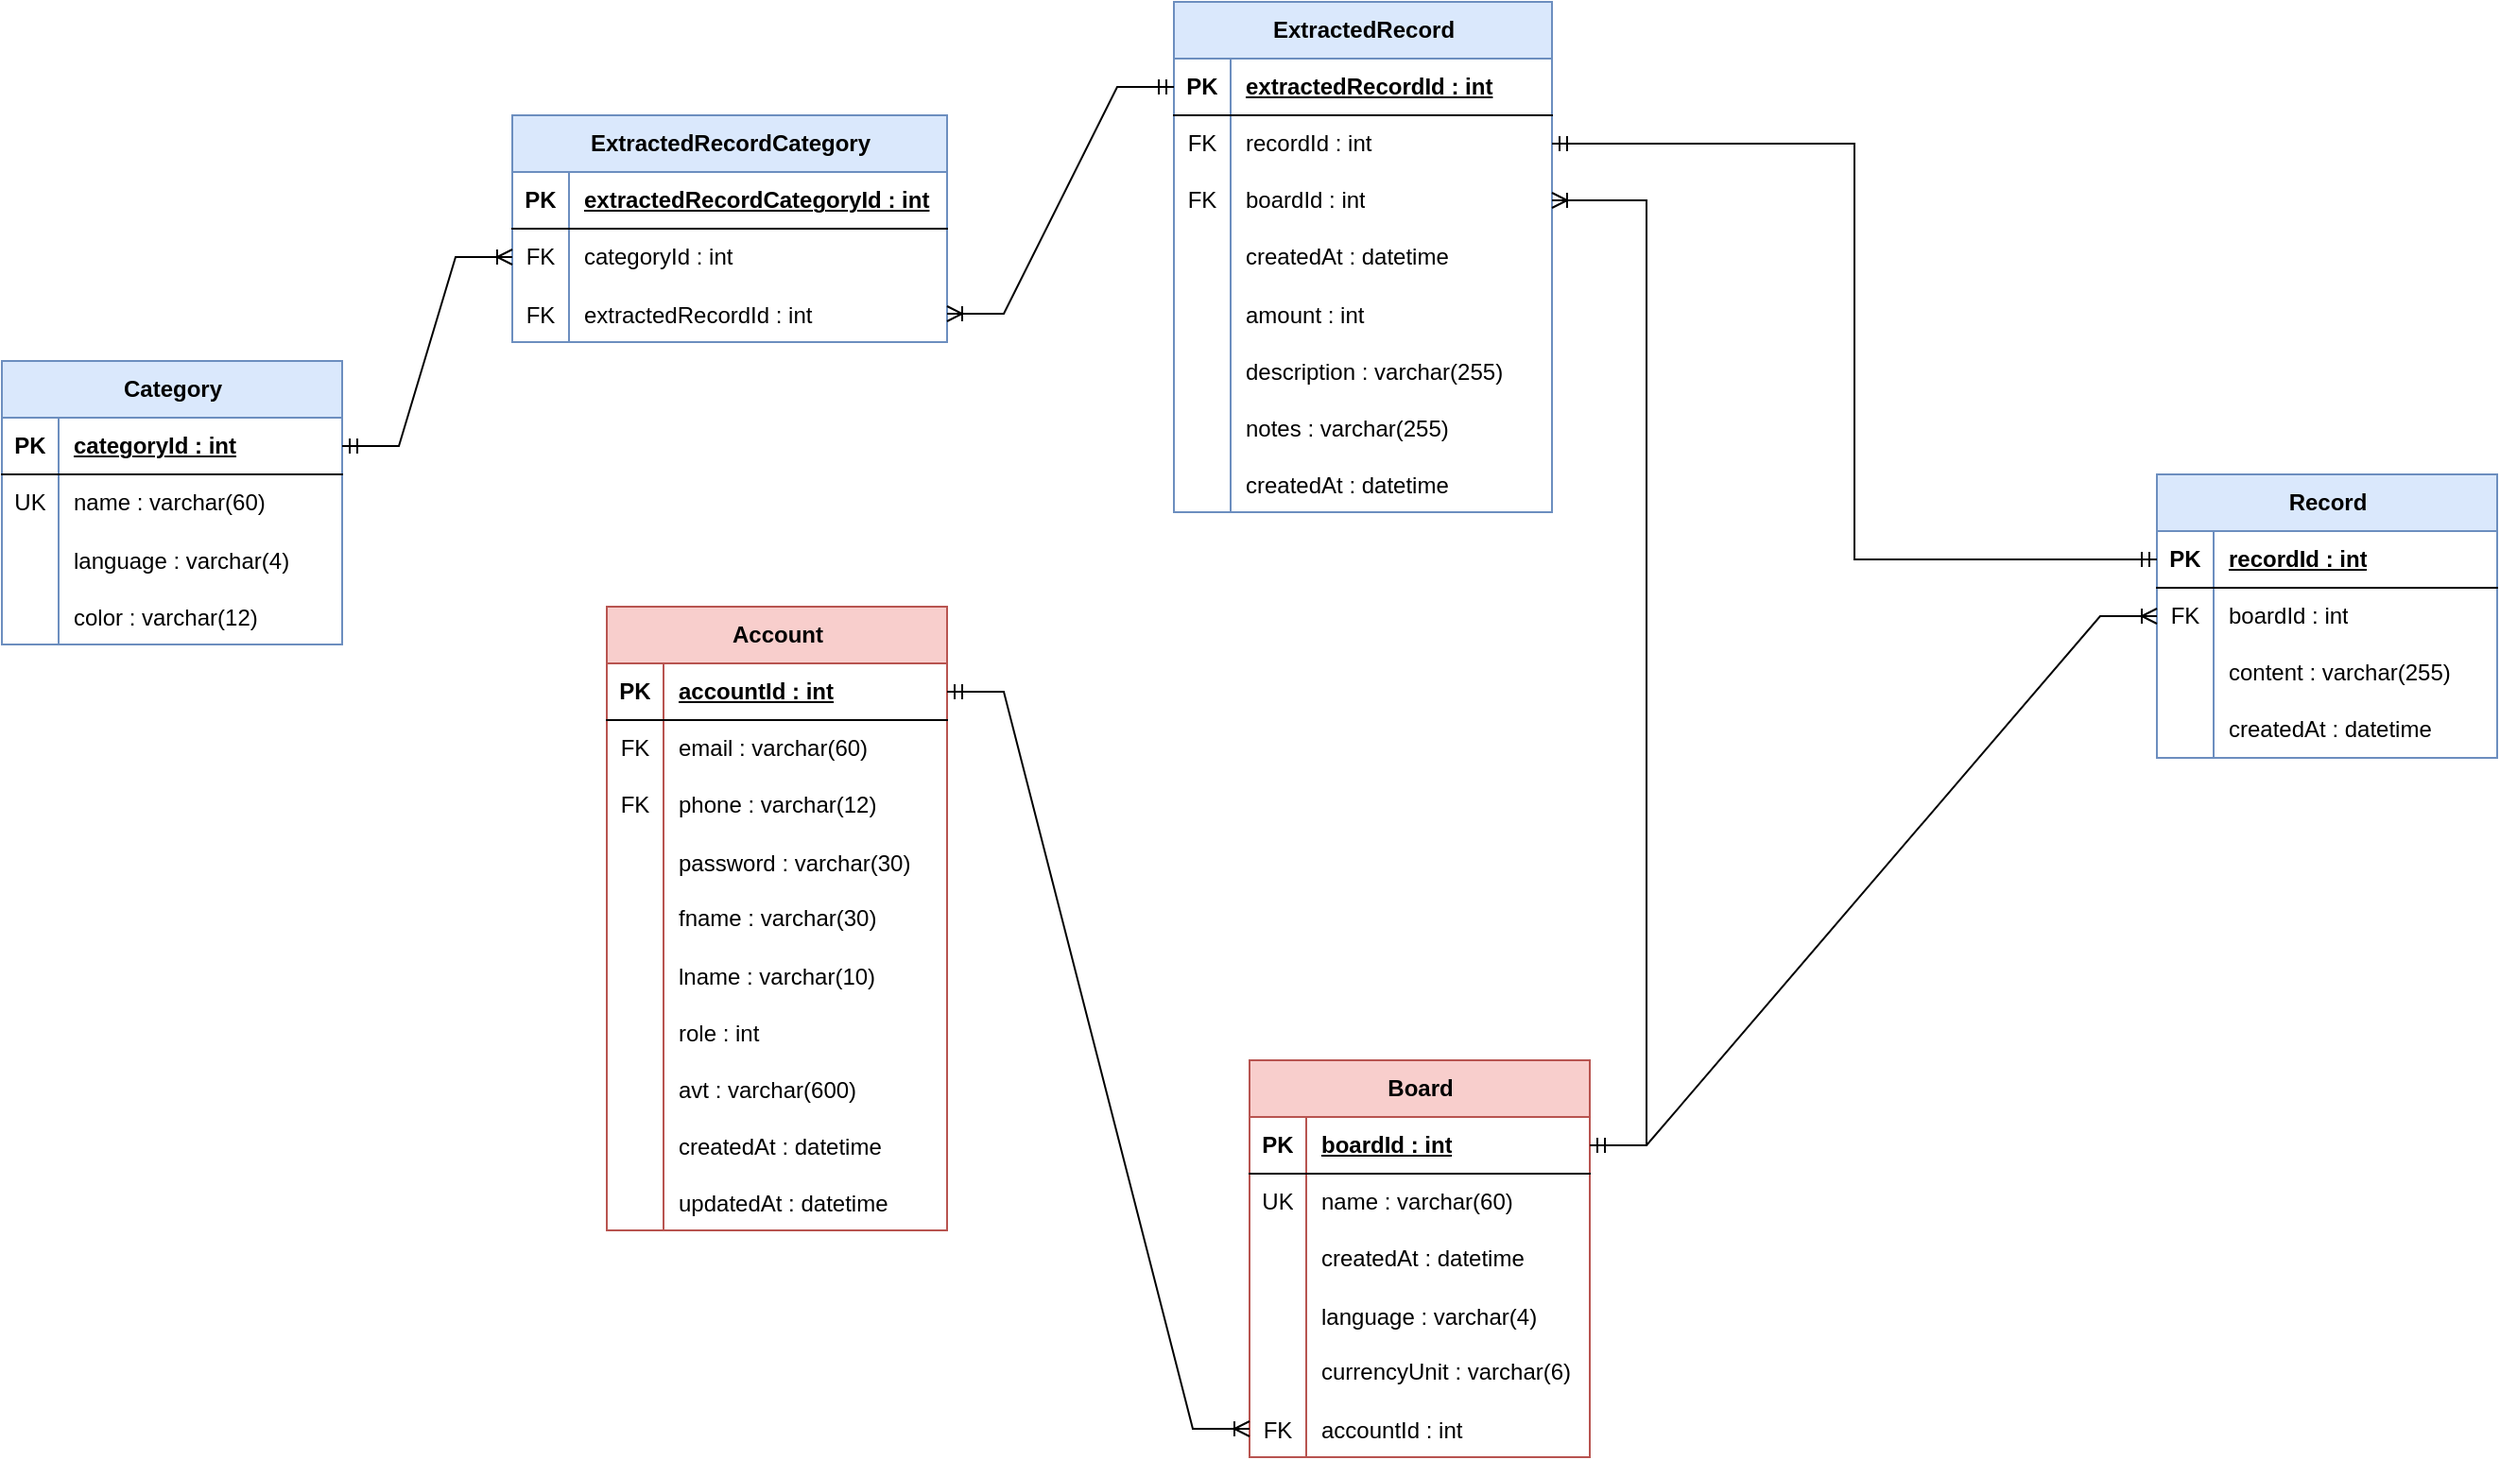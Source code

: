 <mxfile version="22.1.18" type="device">
  <diagram name="Database" id="QtQlZDV7554SkUmCelOU">
    <mxGraphModel dx="1562" dy="2017" grid="1" gridSize="10" guides="1" tooltips="1" connect="1" arrows="1" fold="1" page="1" pageScale="1" pageWidth="850" pageHeight="1100" math="0" shadow="0">
      <root>
        <mxCell id="0" />
        <mxCell id="1" parent="0" />
        <mxCell id="lBa9JgSGZAYA5fIGiBvH-52" value="Board" style="shape=table;startSize=30;container=1;collapsible=1;childLayout=tableLayout;fixedRows=1;rowLines=0;fontStyle=1;align=center;resizeLast=1;html=1;fillColor=#f8cecc;strokeColor=#b85450;" parent="1" vertex="1">
          <mxGeometry x="1370" y="530" width="180" height="210" as="geometry" />
        </mxCell>
        <mxCell id="lBa9JgSGZAYA5fIGiBvH-53" value="" style="shape=tableRow;horizontal=0;startSize=0;swimlaneHead=0;swimlaneBody=0;fillColor=none;collapsible=0;dropTarget=0;points=[[0,0.5],[1,0.5]];portConstraint=eastwest;top=0;left=0;right=0;bottom=1;" parent="lBa9JgSGZAYA5fIGiBvH-52" vertex="1">
          <mxGeometry y="30" width="180" height="30" as="geometry" />
        </mxCell>
        <mxCell id="lBa9JgSGZAYA5fIGiBvH-54" value="PK" style="shape=partialRectangle;connectable=0;fillColor=none;top=0;left=0;bottom=0;right=0;fontStyle=1;overflow=hidden;whiteSpace=wrap;html=1;" parent="lBa9JgSGZAYA5fIGiBvH-53" vertex="1">
          <mxGeometry width="30" height="30" as="geometry">
            <mxRectangle width="30" height="30" as="alternateBounds" />
          </mxGeometry>
        </mxCell>
        <mxCell id="lBa9JgSGZAYA5fIGiBvH-55" value="boardId : int" style="shape=partialRectangle;connectable=0;fillColor=none;top=0;left=0;bottom=0;right=0;align=left;spacingLeft=6;fontStyle=5;overflow=hidden;whiteSpace=wrap;html=1;" parent="lBa9JgSGZAYA5fIGiBvH-53" vertex="1">
          <mxGeometry x="30" width="150" height="30" as="geometry">
            <mxRectangle width="150" height="30" as="alternateBounds" />
          </mxGeometry>
        </mxCell>
        <mxCell id="lBa9JgSGZAYA5fIGiBvH-56" value="" style="shape=tableRow;horizontal=0;startSize=0;swimlaneHead=0;swimlaneBody=0;fillColor=none;collapsible=0;dropTarget=0;points=[[0,0.5],[1,0.5]];portConstraint=eastwest;top=0;left=0;right=0;bottom=0;" parent="lBa9JgSGZAYA5fIGiBvH-52" vertex="1">
          <mxGeometry y="60" width="180" height="30" as="geometry" />
        </mxCell>
        <mxCell id="lBa9JgSGZAYA5fIGiBvH-57" value="UK" style="shape=partialRectangle;connectable=0;fillColor=none;top=0;left=0;bottom=0;right=0;editable=1;overflow=hidden;whiteSpace=wrap;html=1;" parent="lBa9JgSGZAYA5fIGiBvH-56" vertex="1">
          <mxGeometry width="30" height="30" as="geometry">
            <mxRectangle width="30" height="30" as="alternateBounds" />
          </mxGeometry>
        </mxCell>
        <mxCell id="lBa9JgSGZAYA5fIGiBvH-58" value="name : varchar(60)" style="shape=partialRectangle;connectable=0;fillColor=none;top=0;left=0;bottom=0;right=0;align=left;spacingLeft=6;overflow=hidden;whiteSpace=wrap;html=1;" parent="lBa9JgSGZAYA5fIGiBvH-56" vertex="1">
          <mxGeometry x="30" width="150" height="30" as="geometry">
            <mxRectangle width="150" height="30" as="alternateBounds" />
          </mxGeometry>
        </mxCell>
        <mxCell id="lBa9JgSGZAYA5fIGiBvH-59" value="" style="shape=tableRow;horizontal=0;startSize=0;swimlaneHead=0;swimlaneBody=0;fillColor=none;collapsible=0;dropTarget=0;points=[[0,0.5],[1,0.5]];portConstraint=eastwest;top=0;left=0;right=0;bottom=0;" parent="lBa9JgSGZAYA5fIGiBvH-52" vertex="1">
          <mxGeometry y="90" width="180" height="30" as="geometry" />
        </mxCell>
        <mxCell id="lBa9JgSGZAYA5fIGiBvH-60" value="" style="shape=partialRectangle;connectable=0;fillColor=none;top=0;left=0;bottom=0;right=0;editable=1;overflow=hidden;whiteSpace=wrap;html=1;" parent="lBa9JgSGZAYA5fIGiBvH-59" vertex="1">
          <mxGeometry width="30" height="30" as="geometry">
            <mxRectangle width="30" height="30" as="alternateBounds" />
          </mxGeometry>
        </mxCell>
        <mxCell id="lBa9JgSGZAYA5fIGiBvH-61" value="createdAt : datetime" style="shape=partialRectangle;connectable=0;fillColor=none;top=0;left=0;bottom=0;right=0;align=left;spacingLeft=6;overflow=hidden;whiteSpace=wrap;html=1;" parent="lBa9JgSGZAYA5fIGiBvH-59" vertex="1">
          <mxGeometry x="30" width="150" height="30" as="geometry">
            <mxRectangle width="150" height="30" as="alternateBounds" />
          </mxGeometry>
        </mxCell>
        <mxCell id="lBa9JgSGZAYA5fIGiBvH-213" value="" style="shape=tableRow;horizontal=0;startSize=0;swimlaneHead=0;swimlaneBody=0;fillColor=none;collapsible=0;dropTarget=0;points=[[0,0.5],[1,0.5]];portConstraint=eastwest;top=0;left=0;right=0;bottom=0;" parent="lBa9JgSGZAYA5fIGiBvH-52" vertex="1">
          <mxGeometry y="120" width="180" height="30" as="geometry" />
        </mxCell>
        <mxCell id="lBa9JgSGZAYA5fIGiBvH-214" value="" style="shape=partialRectangle;connectable=0;fillColor=none;top=0;left=0;bottom=0;right=0;editable=1;overflow=hidden;" parent="lBa9JgSGZAYA5fIGiBvH-213" vertex="1">
          <mxGeometry width="30" height="30" as="geometry">
            <mxRectangle width="30" height="30" as="alternateBounds" />
          </mxGeometry>
        </mxCell>
        <mxCell id="lBa9JgSGZAYA5fIGiBvH-215" value="language : varchar(4)" style="shape=partialRectangle;connectable=0;fillColor=none;top=0;left=0;bottom=0;right=0;align=left;spacingLeft=6;overflow=hidden;" parent="lBa9JgSGZAYA5fIGiBvH-213" vertex="1">
          <mxGeometry x="30" width="150" height="30" as="geometry">
            <mxRectangle width="150" height="30" as="alternateBounds" />
          </mxGeometry>
        </mxCell>
        <mxCell id="lBa9JgSGZAYA5fIGiBvH-62" value="" style="shape=tableRow;horizontal=0;startSize=0;swimlaneHead=0;swimlaneBody=0;fillColor=none;collapsible=0;dropTarget=0;points=[[0,0.5],[1,0.5]];portConstraint=eastwest;top=0;left=0;right=0;bottom=0;" parent="lBa9JgSGZAYA5fIGiBvH-52" vertex="1">
          <mxGeometry y="150" width="180" height="30" as="geometry" />
        </mxCell>
        <mxCell id="lBa9JgSGZAYA5fIGiBvH-63" value="" style="shape=partialRectangle;connectable=0;fillColor=none;top=0;left=0;bottom=0;right=0;editable=1;overflow=hidden;whiteSpace=wrap;html=1;" parent="lBa9JgSGZAYA5fIGiBvH-62" vertex="1">
          <mxGeometry width="30" height="30" as="geometry">
            <mxRectangle width="30" height="30" as="alternateBounds" />
          </mxGeometry>
        </mxCell>
        <mxCell id="lBa9JgSGZAYA5fIGiBvH-64" value="currencyUnit : varchar(6)" style="shape=partialRectangle;connectable=0;fillColor=none;top=0;left=0;bottom=0;right=0;align=left;spacingLeft=6;overflow=hidden;whiteSpace=wrap;html=1;" parent="lBa9JgSGZAYA5fIGiBvH-62" vertex="1">
          <mxGeometry x="30" width="150" height="30" as="geometry">
            <mxRectangle width="150" height="30" as="alternateBounds" />
          </mxGeometry>
        </mxCell>
        <mxCell id="lBa9JgSGZAYA5fIGiBvH-207" value="" style="shape=tableRow;horizontal=0;startSize=0;swimlaneHead=0;swimlaneBody=0;fillColor=none;collapsible=0;dropTarget=0;points=[[0,0.5],[1,0.5]];portConstraint=eastwest;top=0;left=0;right=0;bottom=0;" parent="lBa9JgSGZAYA5fIGiBvH-52" vertex="1">
          <mxGeometry y="180" width="180" height="30" as="geometry" />
        </mxCell>
        <mxCell id="lBa9JgSGZAYA5fIGiBvH-208" value="FK" style="shape=partialRectangle;connectable=0;fillColor=none;top=0;left=0;bottom=0;right=0;editable=1;overflow=hidden;" parent="lBa9JgSGZAYA5fIGiBvH-207" vertex="1">
          <mxGeometry width="30" height="30" as="geometry">
            <mxRectangle width="30" height="30" as="alternateBounds" />
          </mxGeometry>
        </mxCell>
        <mxCell id="lBa9JgSGZAYA5fIGiBvH-209" value="accountId : int" style="shape=partialRectangle;connectable=0;fillColor=none;top=0;left=0;bottom=0;right=0;align=left;spacingLeft=6;overflow=hidden;" parent="lBa9JgSGZAYA5fIGiBvH-207" vertex="1">
          <mxGeometry x="30" width="150" height="30" as="geometry">
            <mxRectangle width="150" height="30" as="alternateBounds" />
          </mxGeometry>
        </mxCell>
        <mxCell id="lBa9JgSGZAYA5fIGiBvH-86" value="Category" style="shape=table;startSize=30;container=1;collapsible=1;childLayout=tableLayout;fixedRows=1;rowLines=0;fontStyle=1;align=center;resizeLast=1;html=1;fillColor=#dae8fc;strokeColor=#6c8ebf;" parent="1" vertex="1">
          <mxGeometry x="710" y="160" width="180" height="150" as="geometry" />
        </mxCell>
        <mxCell id="lBa9JgSGZAYA5fIGiBvH-87" value="" style="shape=tableRow;horizontal=0;startSize=0;swimlaneHead=0;swimlaneBody=0;fillColor=none;collapsible=0;dropTarget=0;points=[[0,0.5],[1,0.5]];portConstraint=eastwest;top=0;left=0;right=0;bottom=1;" parent="lBa9JgSGZAYA5fIGiBvH-86" vertex="1">
          <mxGeometry y="30" width="180" height="30" as="geometry" />
        </mxCell>
        <mxCell id="lBa9JgSGZAYA5fIGiBvH-88" value="PK" style="shape=partialRectangle;connectable=0;fillColor=none;top=0;left=0;bottom=0;right=0;fontStyle=1;overflow=hidden;whiteSpace=wrap;html=1;" parent="lBa9JgSGZAYA5fIGiBvH-87" vertex="1">
          <mxGeometry width="30" height="30" as="geometry">
            <mxRectangle width="30" height="30" as="alternateBounds" />
          </mxGeometry>
        </mxCell>
        <mxCell id="lBa9JgSGZAYA5fIGiBvH-89" value="categoryId : int" style="shape=partialRectangle;connectable=0;fillColor=none;top=0;left=0;bottom=0;right=0;align=left;spacingLeft=6;fontStyle=5;overflow=hidden;whiteSpace=wrap;html=1;" parent="lBa9JgSGZAYA5fIGiBvH-87" vertex="1">
          <mxGeometry x="30" width="150" height="30" as="geometry">
            <mxRectangle width="150" height="30" as="alternateBounds" />
          </mxGeometry>
        </mxCell>
        <mxCell id="lBa9JgSGZAYA5fIGiBvH-90" value="" style="shape=tableRow;horizontal=0;startSize=0;swimlaneHead=0;swimlaneBody=0;fillColor=none;collapsible=0;dropTarget=0;points=[[0,0.5],[1,0.5]];portConstraint=eastwest;top=0;left=0;right=0;bottom=0;" parent="lBa9JgSGZAYA5fIGiBvH-86" vertex="1">
          <mxGeometry y="60" width="180" height="30" as="geometry" />
        </mxCell>
        <mxCell id="lBa9JgSGZAYA5fIGiBvH-91" value="UK" style="shape=partialRectangle;connectable=0;fillColor=none;top=0;left=0;bottom=0;right=0;editable=1;overflow=hidden;whiteSpace=wrap;html=1;" parent="lBa9JgSGZAYA5fIGiBvH-90" vertex="1">
          <mxGeometry width="30" height="30" as="geometry">
            <mxRectangle width="30" height="30" as="alternateBounds" />
          </mxGeometry>
        </mxCell>
        <mxCell id="lBa9JgSGZAYA5fIGiBvH-92" value="name : varchar(60)" style="shape=partialRectangle;connectable=0;fillColor=none;top=0;left=0;bottom=0;right=0;align=left;spacingLeft=6;overflow=hidden;whiteSpace=wrap;html=1;" parent="lBa9JgSGZAYA5fIGiBvH-90" vertex="1">
          <mxGeometry x="30" width="150" height="30" as="geometry">
            <mxRectangle width="150" height="30" as="alternateBounds" />
          </mxGeometry>
        </mxCell>
        <mxCell id="lBa9JgSGZAYA5fIGiBvH-223" value="" style="shape=tableRow;horizontal=0;startSize=0;swimlaneHead=0;swimlaneBody=0;fillColor=none;collapsible=0;dropTarget=0;points=[[0,0.5],[1,0.5]];portConstraint=eastwest;top=0;left=0;right=0;bottom=0;" parent="lBa9JgSGZAYA5fIGiBvH-86" vertex="1">
          <mxGeometry y="90" width="180" height="30" as="geometry" />
        </mxCell>
        <mxCell id="lBa9JgSGZAYA5fIGiBvH-224" value="" style="shape=partialRectangle;connectable=0;fillColor=none;top=0;left=0;bottom=0;right=0;editable=1;overflow=hidden;" parent="lBa9JgSGZAYA5fIGiBvH-223" vertex="1">
          <mxGeometry width="30" height="30" as="geometry">
            <mxRectangle width="30" height="30" as="alternateBounds" />
          </mxGeometry>
        </mxCell>
        <mxCell id="lBa9JgSGZAYA5fIGiBvH-225" value="language : varchar(4)" style="shape=partialRectangle;connectable=0;fillColor=none;top=0;left=0;bottom=0;right=0;align=left;spacingLeft=6;overflow=hidden;" parent="lBa9JgSGZAYA5fIGiBvH-223" vertex="1">
          <mxGeometry x="30" width="150" height="30" as="geometry">
            <mxRectangle width="150" height="30" as="alternateBounds" />
          </mxGeometry>
        </mxCell>
        <mxCell id="lBa9JgSGZAYA5fIGiBvH-226" value="" style="shape=tableRow;horizontal=0;startSize=0;swimlaneHead=0;swimlaneBody=0;fillColor=none;collapsible=0;dropTarget=0;points=[[0,0.5],[1,0.5]];portConstraint=eastwest;top=0;left=0;right=0;bottom=0;" parent="lBa9JgSGZAYA5fIGiBvH-86" vertex="1">
          <mxGeometry y="120" width="180" height="30" as="geometry" />
        </mxCell>
        <mxCell id="lBa9JgSGZAYA5fIGiBvH-227" value="" style="shape=partialRectangle;connectable=0;fillColor=none;top=0;left=0;bottom=0;right=0;editable=1;overflow=hidden;" parent="lBa9JgSGZAYA5fIGiBvH-226" vertex="1">
          <mxGeometry width="30" height="30" as="geometry">
            <mxRectangle width="30" height="30" as="alternateBounds" />
          </mxGeometry>
        </mxCell>
        <mxCell id="lBa9JgSGZAYA5fIGiBvH-228" value="color : varchar(12)" style="shape=partialRectangle;connectable=0;fillColor=none;top=0;left=0;bottom=0;right=0;align=left;spacingLeft=6;overflow=hidden;" parent="lBa9JgSGZAYA5fIGiBvH-226" vertex="1">
          <mxGeometry x="30" width="150" height="30" as="geometry">
            <mxRectangle width="150" height="30" as="alternateBounds" />
          </mxGeometry>
        </mxCell>
        <mxCell id="lBa9JgSGZAYA5fIGiBvH-101" value="Record" style="shape=table;startSize=30;container=1;collapsible=1;childLayout=tableLayout;fixedRows=1;rowLines=0;fontStyle=1;align=center;resizeLast=1;html=1;fillColor=#dae8fc;strokeColor=#6c8ebf;" parent="1" vertex="1">
          <mxGeometry x="1850" y="220" width="180" height="150" as="geometry" />
        </mxCell>
        <mxCell id="lBa9JgSGZAYA5fIGiBvH-102" value="" style="shape=tableRow;horizontal=0;startSize=0;swimlaneHead=0;swimlaneBody=0;fillColor=none;collapsible=0;dropTarget=0;points=[[0,0.5],[1,0.5]];portConstraint=eastwest;top=0;left=0;right=0;bottom=1;" parent="lBa9JgSGZAYA5fIGiBvH-101" vertex="1">
          <mxGeometry y="30" width="180" height="30" as="geometry" />
        </mxCell>
        <mxCell id="lBa9JgSGZAYA5fIGiBvH-103" value="PK" style="shape=partialRectangle;connectable=0;fillColor=none;top=0;left=0;bottom=0;right=0;fontStyle=1;overflow=hidden;whiteSpace=wrap;html=1;" parent="lBa9JgSGZAYA5fIGiBvH-102" vertex="1">
          <mxGeometry width="30" height="30" as="geometry">
            <mxRectangle width="30" height="30" as="alternateBounds" />
          </mxGeometry>
        </mxCell>
        <mxCell id="lBa9JgSGZAYA5fIGiBvH-104" value="recordId : int" style="shape=partialRectangle;connectable=0;fillColor=none;top=0;left=0;bottom=0;right=0;align=left;spacingLeft=6;fontStyle=5;overflow=hidden;whiteSpace=wrap;html=1;" parent="lBa9JgSGZAYA5fIGiBvH-102" vertex="1">
          <mxGeometry x="30" width="150" height="30" as="geometry">
            <mxRectangle width="150" height="30" as="alternateBounds" />
          </mxGeometry>
        </mxCell>
        <mxCell id="lBa9JgSGZAYA5fIGiBvH-105" value="" style="shape=tableRow;horizontal=0;startSize=0;swimlaneHead=0;swimlaneBody=0;fillColor=none;collapsible=0;dropTarget=0;points=[[0,0.5],[1,0.5]];portConstraint=eastwest;top=0;left=0;right=0;bottom=0;" parent="lBa9JgSGZAYA5fIGiBvH-101" vertex="1">
          <mxGeometry y="60" width="180" height="30" as="geometry" />
        </mxCell>
        <mxCell id="lBa9JgSGZAYA5fIGiBvH-106" value="FK" style="shape=partialRectangle;connectable=0;fillColor=none;top=0;left=0;bottom=0;right=0;editable=1;overflow=hidden;whiteSpace=wrap;html=1;" parent="lBa9JgSGZAYA5fIGiBvH-105" vertex="1">
          <mxGeometry width="30" height="30" as="geometry">
            <mxRectangle width="30" height="30" as="alternateBounds" />
          </mxGeometry>
        </mxCell>
        <mxCell id="lBa9JgSGZAYA5fIGiBvH-107" value="boardId : int" style="shape=partialRectangle;connectable=0;fillColor=none;top=0;left=0;bottom=0;right=0;align=left;spacingLeft=6;overflow=hidden;whiteSpace=wrap;html=1;" parent="lBa9JgSGZAYA5fIGiBvH-105" vertex="1">
          <mxGeometry x="30" width="150" height="30" as="geometry">
            <mxRectangle width="150" height="30" as="alternateBounds" />
          </mxGeometry>
        </mxCell>
        <mxCell id="lBa9JgSGZAYA5fIGiBvH-108" value="" style="shape=tableRow;horizontal=0;startSize=0;swimlaneHead=0;swimlaneBody=0;fillColor=none;collapsible=0;dropTarget=0;points=[[0,0.5],[1,0.5]];portConstraint=eastwest;top=0;left=0;right=0;bottom=0;" parent="lBa9JgSGZAYA5fIGiBvH-101" vertex="1">
          <mxGeometry y="90" width="180" height="30" as="geometry" />
        </mxCell>
        <mxCell id="lBa9JgSGZAYA5fIGiBvH-109" value="" style="shape=partialRectangle;connectable=0;fillColor=none;top=0;left=0;bottom=0;right=0;editable=1;overflow=hidden;whiteSpace=wrap;html=1;" parent="lBa9JgSGZAYA5fIGiBvH-108" vertex="1">
          <mxGeometry width="30" height="30" as="geometry">
            <mxRectangle width="30" height="30" as="alternateBounds" />
          </mxGeometry>
        </mxCell>
        <mxCell id="lBa9JgSGZAYA5fIGiBvH-110" value="content : varchar(255)" style="shape=partialRectangle;connectable=0;fillColor=none;top=0;left=0;bottom=0;right=0;align=left;spacingLeft=6;overflow=hidden;whiteSpace=wrap;html=1;" parent="lBa9JgSGZAYA5fIGiBvH-108" vertex="1">
          <mxGeometry x="30" width="150" height="30" as="geometry">
            <mxRectangle width="150" height="30" as="alternateBounds" />
          </mxGeometry>
        </mxCell>
        <mxCell id="lBa9JgSGZAYA5fIGiBvH-111" value="" style="shape=tableRow;horizontal=0;startSize=0;swimlaneHead=0;swimlaneBody=0;fillColor=none;collapsible=0;dropTarget=0;points=[[0,0.5],[1,0.5]];portConstraint=eastwest;top=0;left=0;right=0;bottom=0;" parent="lBa9JgSGZAYA5fIGiBvH-101" vertex="1">
          <mxGeometry y="120" width="180" height="30" as="geometry" />
        </mxCell>
        <mxCell id="lBa9JgSGZAYA5fIGiBvH-112" value="" style="shape=partialRectangle;connectable=0;fillColor=none;top=0;left=0;bottom=0;right=0;editable=1;overflow=hidden;whiteSpace=wrap;html=1;" parent="lBa9JgSGZAYA5fIGiBvH-111" vertex="1">
          <mxGeometry width="30" height="30" as="geometry">
            <mxRectangle width="30" height="30" as="alternateBounds" />
          </mxGeometry>
        </mxCell>
        <mxCell id="lBa9JgSGZAYA5fIGiBvH-113" value="createdAt : datetime" style="shape=partialRectangle;connectable=0;fillColor=none;top=0;left=0;bottom=0;right=0;align=left;spacingLeft=6;overflow=hidden;whiteSpace=wrap;html=1;" parent="lBa9JgSGZAYA5fIGiBvH-111" vertex="1">
          <mxGeometry x="30" width="150" height="30" as="geometry">
            <mxRectangle width="150" height="30" as="alternateBounds" />
          </mxGeometry>
        </mxCell>
        <mxCell id="lBa9JgSGZAYA5fIGiBvH-114" value="" style="edgeStyle=entityRelationEdgeStyle;fontSize=12;html=1;endArrow=ERoneToMany;startArrow=ERmandOne;rounded=0;" parent="1" source="lBa9JgSGZAYA5fIGiBvH-53" target="lBa9JgSGZAYA5fIGiBvH-105" edge="1">
          <mxGeometry width="100" height="100" relative="1" as="geometry">
            <mxPoint x="1620" y="520" as="sourcePoint" />
            <mxPoint x="1750" y="780" as="targetPoint" />
            <Array as="points">
              <mxPoint x="1640" y="390" />
            </Array>
          </mxGeometry>
        </mxCell>
        <mxCell id="lBa9JgSGZAYA5fIGiBvH-115" value="ExtractedRecord" style="shape=table;startSize=30;container=1;collapsible=1;childLayout=tableLayout;fixedRows=1;rowLines=0;fontStyle=1;align=center;resizeLast=1;html=1;fillColor=#dae8fc;strokeColor=#6c8ebf;" parent="1" vertex="1">
          <mxGeometry x="1330" y="-30" width="200" height="270" as="geometry" />
        </mxCell>
        <mxCell id="lBa9JgSGZAYA5fIGiBvH-116" value="" style="shape=tableRow;horizontal=0;startSize=0;swimlaneHead=0;swimlaneBody=0;fillColor=none;collapsible=0;dropTarget=0;points=[[0,0.5],[1,0.5]];portConstraint=eastwest;top=0;left=0;right=0;bottom=1;" parent="lBa9JgSGZAYA5fIGiBvH-115" vertex="1">
          <mxGeometry y="30" width="200" height="30" as="geometry" />
        </mxCell>
        <mxCell id="lBa9JgSGZAYA5fIGiBvH-117" value="PK" style="shape=partialRectangle;connectable=0;fillColor=none;top=0;left=0;bottom=0;right=0;fontStyle=1;overflow=hidden;whiteSpace=wrap;html=1;" parent="lBa9JgSGZAYA5fIGiBvH-116" vertex="1">
          <mxGeometry width="30" height="30" as="geometry">
            <mxRectangle width="30" height="30" as="alternateBounds" />
          </mxGeometry>
        </mxCell>
        <mxCell id="lBa9JgSGZAYA5fIGiBvH-118" value="extractedRecordId&amp;nbsp;: int" style="shape=partialRectangle;connectable=0;fillColor=none;top=0;left=0;bottom=0;right=0;align=left;spacingLeft=6;fontStyle=5;overflow=hidden;whiteSpace=wrap;html=1;" parent="lBa9JgSGZAYA5fIGiBvH-116" vertex="1">
          <mxGeometry x="30" width="170" height="30" as="geometry">
            <mxRectangle width="170" height="30" as="alternateBounds" />
          </mxGeometry>
        </mxCell>
        <mxCell id="lBa9JgSGZAYA5fIGiBvH-119" value="" style="shape=tableRow;horizontal=0;startSize=0;swimlaneHead=0;swimlaneBody=0;fillColor=none;collapsible=0;dropTarget=0;points=[[0,0.5],[1,0.5]];portConstraint=eastwest;top=0;left=0;right=0;bottom=0;" parent="lBa9JgSGZAYA5fIGiBvH-115" vertex="1">
          <mxGeometry y="60" width="200" height="30" as="geometry" />
        </mxCell>
        <mxCell id="lBa9JgSGZAYA5fIGiBvH-120" value="FK" style="shape=partialRectangle;connectable=0;fillColor=none;top=0;left=0;bottom=0;right=0;editable=1;overflow=hidden;whiteSpace=wrap;html=1;" parent="lBa9JgSGZAYA5fIGiBvH-119" vertex="1">
          <mxGeometry width="30" height="30" as="geometry">
            <mxRectangle width="30" height="30" as="alternateBounds" />
          </mxGeometry>
        </mxCell>
        <mxCell id="lBa9JgSGZAYA5fIGiBvH-121" value="recordId : int" style="shape=partialRectangle;connectable=0;fillColor=none;top=0;left=0;bottom=0;right=0;align=left;spacingLeft=6;overflow=hidden;whiteSpace=wrap;html=1;" parent="lBa9JgSGZAYA5fIGiBvH-119" vertex="1">
          <mxGeometry x="30" width="170" height="30" as="geometry">
            <mxRectangle width="170" height="30" as="alternateBounds" />
          </mxGeometry>
        </mxCell>
        <mxCell id="lBa9JgSGZAYA5fIGiBvH-122" value="" style="shape=tableRow;horizontal=0;startSize=0;swimlaneHead=0;swimlaneBody=0;fillColor=none;collapsible=0;dropTarget=0;points=[[0,0.5],[1,0.5]];portConstraint=eastwest;top=0;left=0;right=0;bottom=0;" parent="lBa9JgSGZAYA5fIGiBvH-115" vertex="1">
          <mxGeometry y="90" width="200" height="30" as="geometry" />
        </mxCell>
        <mxCell id="lBa9JgSGZAYA5fIGiBvH-123" value="FK" style="shape=partialRectangle;connectable=0;fillColor=none;top=0;left=0;bottom=0;right=0;editable=1;overflow=hidden;whiteSpace=wrap;html=1;" parent="lBa9JgSGZAYA5fIGiBvH-122" vertex="1">
          <mxGeometry width="30" height="30" as="geometry">
            <mxRectangle width="30" height="30" as="alternateBounds" />
          </mxGeometry>
        </mxCell>
        <mxCell id="lBa9JgSGZAYA5fIGiBvH-124" value="boardId : int" style="shape=partialRectangle;connectable=0;fillColor=none;top=0;left=0;bottom=0;right=0;align=left;spacingLeft=6;overflow=hidden;whiteSpace=wrap;html=1;" parent="lBa9JgSGZAYA5fIGiBvH-122" vertex="1">
          <mxGeometry x="30" width="170" height="30" as="geometry">
            <mxRectangle width="170" height="30" as="alternateBounds" />
          </mxGeometry>
        </mxCell>
        <mxCell id="lBa9JgSGZAYA5fIGiBvH-125" value="" style="shape=tableRow;horizontal=0;startSize=0;swimlaneHead=0;swimlaneBody=0;fillColor=none;collapsible=0;dropTarget=0;points=[[0,0.5],[1,0.5]];portConstraint=eastwest;top=0;left=0;right=0;bottom=0;" parent="lBa9JgSGZAYA5fIGiBvH-115" vertex="1">
          <mxGeometry y="120" width="200" height="30" as="geometry" />
        </mxCell>
        <mxCell id="lBa9JgSGZAYA5fIGiBvH-126" value="" style="shape=partialRectangle;connectable=0;fillColor=none;top=0;left=0;bottom=0;right=0;editable=1;overflow=hidden;whiteSpace=wrap;html=1;" parent="lBa9JgSGZAYA5fIGiBvH-125" vertex="1">
          <mxGeometry width="30" height="30" as="geometry">
            <mxRectangle width="30" height="30" as="alternateBounds" />
          </mxGeometry>
        </mxCell>
        <mxCell id="lBa9JgSGZAYA5fIGiBvH-127" value="createdAt : datetime" style="shape=partialRectangle;connectable=0;fillColor=none;top=0;left=0;bottom=0;right=0;align=left;spacingLeft=6;overflow=hidden;whiteSpace=wrap;html=1;" parent="lBa9JgSGZAYA5fIGiBvH-125" vertex="1">
          <mxGeometry x="30" width="170" height="30" as="geometry">
            <mxRectangle width="170" height="30" as="alternateBounds" />
          </mxGeometry>
        </mxCell>
        <mxCell id="lBa9JgSGZAYA5fIGiBvH-170" value="" style="shape=tableRow;horizontal=0;startSize=0;swimlaneHead=0;swimlaneBody=0;fillColor=none;collapsible=0;dropTarget=0;points=[[0,0.5],[1,0.5]];portConstraint=eastwest;top=0;left=0;right=0;bottom=0;" parent="lBa9JgSGZAYA5fIGiBvH-115" vertex="1">
          <mxGeometry y="150" width="200" height="30" as="geometry" />
        </mxCell>
        <mxCell id="lBa9JgSGZAYA5fIGiBvH-171" value="" style="shape=partialRectangle;connectable=0;fillColor=none;top=0;left=0;bottom=0;right=0;editable=1;overflow=hidden;" parent="lBa9JgSGZAYA5fIGiBvH-170" vertex="1">
          <mxGeometry width="30" height="30" as="geometry">
            <mxRectangle width="30" height="30" as="alternateBounds" />
          </mxGeometry>
        </mxCell>
        <mxCell id="lBa9JgSGZAYA5fIGiBvH-172" value="amount : int" style="shape=partialRectangle;connectable=0;fillColor=none;top=0;left=0;bottom=0;right=0;align=left;spacingLeft=6;overflow=hidden;" parent="lBa9JgSGZAYA5fIGiBvH-170" vertex="1">
          <mxGeometry x="30" width="170" height="30" as="geometry">
            <mxRectangle width="170" height="30" as="alternateBounds" />
          </mxGeometry>
        </mxCell>
        <mxCell id="lBa9JgSGZAYA5fIGiBvH-173" value="" style="shape=tableRow;horizontal=0;startSize=0;swimlaneHead=0;swimlaneBody=0;fillColor=none;collapsible=0;dropTarget=0;points=[[0,0.5],[1,0.5]];portConstraint=eastwest;top=0;left=0;right=0;bottom=0;" parent="lBa9JgSGZAYA5fIGiBvH-115" vertex="1">
          <mxGeometry y="180" width="200" height="30" as="geometry" />
        </mxCell>
        <mxCell id="lBa9JgSGZAYA5fIGiBvH-174" value="" style="shape=partialRectangle;connectable=0;fillColor=none;top=0;left=0;bottom=0;right=0;editable=1;overflow=hidden;" parent="lBa9JgSGZAYA5fIGiBvH-173" vertex="1">
          <mxGeometry width="30" height="30" as="geometry">
            <mxRectangle width="30" height="30" as="alternateBounds" />
          </mxGeometry>
        </mxCell>
        <mxCell id="lBa9JgSGZAYA5fIGiBvH-175" value="description : varchar(255)" style="shape=partialRectangle;connectable=0;fillColor=none;top=0;left=0;bottom=0;right=0;align=left;spacingLeft=6;overflow=hidden;" parent="lBa9JgSGZAYA5fIGiBvH-173" vertex="1">
          <mxGeometry x="30" width="170" height="30" as="geometry">
            <mxRectangle width="170" height="30" as="alternateBounds" />
          </mxGeometry>
        </mxCell>
        <mxCell id="lBa9JgSGZAYA5fIGiBvH-177" value="" style="shape=tableRow;horizontal=0;startSize=0;swimlaneHead=0;swimlaneBody=0;fillColor=none;collapsible=0;dropTarget=0;points=[[0,0.5],[1,0.5]];portConstraint=eastwest;top=0;left=0;right=0;bottom=0;" parent="lBa9JgSGZAYA5fIGiBvH-115" vertex="1">
          <mxGeometry y="210" width="200" height="30" as="geometry" />
        </mxCell>
        <mxCell id="lBa9JgSGZAYA5fIGiBvH-178" value="" style="shape=partialRectangle;connectable=0;fillColor=none;top=0;left=0;bottom=0;right=0;editable=1;overflow=hidden;" parent="lBa9JgSGZAYA5fIGiBvH-177" vertex="1">
          <mxGeometry width="30" height="30" as="geometry">
            <mxRectangle width="30" height="30" as="alternateBounds" />
          </mxGeometry>
        </mxCell>
        <mxCell id="lBa9JgSGZAYA5fIGiBvH-179" value="notes : varchar(255)" style="shape=partialRectangle;connectable=0;fillColor=none;top=0;left=0;bottom=0;right=0;align=left;spacingLeft=6;overflow=hidden;" parent="lBa9JgSGZAYA5fIGiBvH-177" vertex="1">
          <mxGeometry x="30" width="170" height="30" as="geometry">
            <mxRectangle width="170" height="30" as="alternateBounds" />
          </mxGeometry>
        </mxCell>
        <mxCell id="lBa9JgSGZAYA5fIGiBvH-180" value="" style="shape=tableRow;horizontal=0;startSize=0;swimlaneHead=0;swimlaneBody=0;fillColor=none;collapsible=0;dropTarget=0;points=[[0,0.5],[1,0.5]];portConstraint=eastwest;top=0;left=0;right=0;bottom=0;" parent="lBa9JgSGZAYA5fIGiBvH-115" vertex="1">
          <mxGeometry y="240" width="200" height="30" as="geometry" />
        </mxCell>
        <mxCell id="lBa9JgSGZAYA5fIGiBvH-181" value="" style="shape=partialRectangle;connectable=0;fillColor=none;top=0;left=0;bottom=0;right=0;editable=1;overflow=hidden;" parent="lBa9JgSGZAYA5fIGiBvH-180" vertex="1">
          <mxGeometry width="30" height="30" as="geometry">
            <mxRectangle width="30" height="30" as="alternateBounds" />
          </mxGeometry>
        </mxCell>
        <mxCell id="lBa9JgSGZAYA5fIGiBvH-182" value="createdAt : datetime" style="shape=partialRectangle;connectable=0;fillColor=none;top=0;left=0;bottom=0;right=0;align=left;spacingLeft=6;overflow=hidden;" parent="lBa9JgSGZAYA5fIGiBvH-180" vertex="1">
          <mxGeometry x="30" width="170" height="30" as="geometry">
            <mxRectangle width="170" height="30" as="alternateBounds" />
          </mxGeometry>
        </mxCell>
        <mxCell id="lBa9JgSGZAYA5fIGiBvH-134" value="" style="edgeStyle=orthogonalEdgeStyle;fontSize=12;html=1;endArrow=ERmandOne;startArrow=ERmandOne;rounded=0;" parent="1" source="lBa9JgSGZAYA5fIGiBvH-102" target="lBa9JgSGZAYA5fIGiBvH-119" edge="1">
          <mxGeometry width="100" height="100" relative="1" as="geometry">
            <mxPoint x="1130" y="-50" as="sourcePoint" />
            <mxPoint x="1230" y="-150" as="targetPoint" />
          </mxGeometry>
        </mxCell>
        <mxCell id="lBa9JgSGZAYA5fIGiBvH-183" value="Account" style="shape=table;startSize=30;container=1;collapsible=1;childLayout=tableLayout;fixedRows=1;rowLines=0;fontStyle=1;align=center;resizeLast=1;html=1;fillColor=#f8cecc;strokeColor=#b85450;" parent="1" vertex="1">
          <mxGeometry x="1030" y="290" width="180" height="330" as="geometry" />
        </mxCell>
        <mxCell id="lBa9JgSGZAYA5fIGiBvH-184" value="" style="shape=tableRow;horizontal=0;startSize=0;swimlaneHead=0;swimlaneBody=0;fillColor=none;collapsible=0;dropTarget=0;points=[[0,0.5],[1,0.5]];portConstraint=eastwest;top=0;left=0;right=0;bottom=1;" parent="lBa9JgSGZAYA5fIGiBvH-183" vertex="1">
          <mxGeometry y="30" width="180" height="30" as="geometry" />
        </mxCell>
        <mxCell id="lBa9JgSGZAYA5fIGiBvH-185" value="PK" style="shape=partialRectangle;connectable=0;fillColor=none;top=0;left=0;bottom=0;right=0;fontStyle=1;overflow=hidden;whiteSpace=wrap;html=1;" parent="lBa9JgSGZAYA5fIGiBvH-184" vertex="1">
          <mxGeometry width="30" height="30" as="geometry">
            <mxRectangle width="30" height="30" as="alternateBounds" />
          </mxGeometry>
        </mxCell>
        <mxCell id="lBa9JgSGZAYA5fIGiBvH-186" value="accountId : int" style="shape=partialRectangle;connectable=0;fillColor=none;top=0;left=0;bottom=0;right=0;align=left;spacingLeft=6;fontStyle=5;overflow=hidden;whiteSpace=wrap;html=1;" parent="lBa9JgSGZAYA5fIGiBvH-184" vertex="1">
          <mxGeometry x="30" width="150" height="30" as="geometry">
            <mxRectangle width="150" height="30" as="alternateBounds" />
          </mxGeometry>
        </mxCell>
        <mxCell id="lBa9JgSGZAYA5fIGiBvH-187" value="" style="shape=tableRow;horizontal=0;startSize=0;swimlaneHead=0;swimlaneBody=0;fillColor=none;collapsible=0;dropTarget=0;points=[[0,0.5],[1,0.5]];portConstraint=eastwest;top=0;left=0;right=0;bottom=0;" parent="lBa9JgSGZAYA5fIGiBvH-183" vertex="1">
          <mxGeometry y="60" width="180" height="30" as="geometry" />
        </mxCell>
        <mxCell id="lBa9JgSGZAYA5fIGiBvH-188" value="FK" style="shape=partialRectangle;connectable=0;fillColor=none;top=0;left=0;bottom=0;right=0;editable=1;overflow=hidden;whiteSpace=wrap;html=1;" parent="lBa9JgSGZAYA5fIGiBvH-187" vertex="1">
          <mxGeometry width="30" height="30" as="geometry">
            <mxRectangle width="30" height="30" as="alternateBounds" />
          </mxGeometry>
        </mxCell>
        <mxCell id="lBa9JgSGZAYA5fIGiBvH-189" value="email : varchar(60)" style="shape=partialRectangle;connectable=0;fillColor=none;top=0;left=0;bottom=0;right=0;align=left;spacingLeft=6;overflow=hidden;whiteSpace=wrap;html=1;" parent="lBa9JgSGZAYA5fIGiBvH-187" vertex="1">
          <mxGeometry x="30" width="150" height="30" as="geometry">
            <mxRectangle width="150" height="30" as="alternateBounds" />
          </mxGeometry>
        </mxCell>
        <mxCell id="lBa9JgSGZAYA5fIGiBvH-190" value="" style="shape=tableRow;horizontal=0;startSize=0;swimlaneHead=0;swimlaneBody=0;fillColor=none;collapsible=0;dropTarget=0;points=[[0,0.5],[1,0.5]];portConstraint=eastwest;top=0;left=0;right=0;bottom=0;" parent="lBa9JgSGZAYA5fIGiBvH-183" vertex="1">
          <mxGeometry y="90" width="180" height="30" as="geometry" />
        </mxCell>
        <mxCell id="lBa9JgSGZAYA5fIGiBvH-191" value="FK" style="shape=partialRectangle;connectable=0;fillColor=none;top=0;left=0;bottom=0;right=0;editable=1;overflow=hidden;whiteSpace=wrap;html=1;" parent="lBa9JgSGZAYA5fIGiBvH-190" vertex="1">
          <mxGeometry width="30" height="30" as="geometry">
            <mxRectangle width="30" height="30" as="alternateBounds" />
          </mxGeometry>
        </mxCell>
        <mxCell id="lBa9JgSGZAYA5fIGiBvH-192" value="phone : varchar(12)" style="shape=partialRectangle;connectable=0;fillColor=none;top=0;left=0;bottom=0;right=0;align=left;spacingLeft=6;overflow=hidden;whiteSpace=wrap;html=1;" parent="lBa9JgSGZAYA5fIGiBvH-190" vertex="1">
          <mxGeometry x="30" width="150" height="30" as="geometry">
            <mxRectangle width="150" height="30" as="alternateBounds" />
          </mxGeometry>
        </mxCell>
        <mxCell id="lBa9JgSGZAYA5fIGiBvH-240" value="" style="shape=tableRow;horizontal=0;startSize=0;swimlaneHead=0;swimlaneBody=0;fillColor=none;collapsible=0;dropTarget=0;points=[[0,0.5],[1,0.5]];portConstraint=eastwest;top=0;left=0;right=0;bottom=0;" parent="lBa9JgSGZAYA5fIGiBvH-183" vertex="1">
          <mxGeometry y="120" width="180" height="30" as="geometry" />
        </mxCell>
        <mxCell id="lBa9JgSGZAYA5fIGiBvH-241" value="" style="shape=partialRectangle;connectable=0;fillColor=none;top=0;left=0;bottom=0;right=0;editable=1;overflow=hidden;" parent="lBa9JgSGZAYA5fIGiBvH-240" vertex="1">
          <mxGeometry width="30" height="30" as="geometry">
            <mxRectangle width="30" height="30" as="alternateBounds" />
          </mxGeometry>
        </mxCell>
        <mxCell id="lBa9JgSGZAYA5fIGiBvH-242" value="password : varchar(30)" style="shape=partialRectangle;connectable=0;fillColor=none;top=0;left=0;bottom=0;right=0;align=left;spacingLeft=6;overflow=hidden;" parent="lBa9JgSGZAYA5fIGiBvH-240" vertex="1">
          <mxGeometry x="30" width="150" height="30" as="geometry">
            <mxRectangle width="150" height="30" as="alternateBounds" />
          </mxGeometry>
        </mxCell>
        <mxCell id="lBa9JgSGZAYA5fIGiBvH-193" value="" style="shape=tableRow;horizontal=0;startSize=0;swimlaneHead=0;swimlaneBody=0;fillColor=none;collapsible=0;dropTarget=0;points=[[0,0.5],[1,0.5]];portConstraint=eastwest;top=0;left=0;right=0;bottom=0;" parent="lBa9JgSGZAYA5fIGiBvH-183" vertex="1">
          <mxGeometry y="150" width="180" height="30" as="geometry" />
        </mxCell>
        <mxCell id="lBa9JgSGZAYA5fIGiBvH-194" value="" style="shape=partialRectangle;connectable=0;fillColor=none;top=0;left=0;bottom=0;right=0;editable=1;overflow=hidden;whiteSpace=wrap;html=1;" parent="lBa9JgSGZAYA5fIGiBvH-193" vertex="1">
          <mxGeometry width="30" height="30" as="geometry">
            <mxRectangle width="30" height="30" as="alternateBounds" />
          </mxGeometry>
        </mxCell>
        <mxCell id="lBa9JgSGZAYA5fIGiBvH-195" value="fname : varchar(30)" style="shape=partialRectangle;connectable=0;fillColor=none;top=0;left=0;bottom=0;right=0;align=left;spacingLeft=6;overflow=hidden;whiteSpace=wrap;html=1;" parent="lBa9JgSGZAYA5fIGiBvH-193" vertex="1">
          <mxGeometry x="30" width="150" height="30" as="geometry">
            <mxRectangle width="150" height="30" as="alternateBounds" />
          </mxGeometry>
        </mxCell>
        <mxCell id="lBa9JgSGZAYA5fIGiBvH-196" value="" style="shape=tableRow;horizontal=0;startSize=0;swimlaneHead=0;swimlaneBody=0;fillColor=none;collapsible=0;dropTarget=0;points=[[0,0.5],[1,0.5]];portConstraint=eastwest;top=0;left=0;right=0;bottom=0;" parent="lBa9JgSGZAYA5fIGiBvH-183" vertex="1">
          <mxGeometry y="180" width="180" height="30" as="geometry" />
        </mxCell>
        <mxCell id="lBa9JgSGZAYA5fIGiBvH-197" value="" style="shape=partialRectangle;connectable=0;fillColor=none;top=0;left=0;bottom=0;right=0;editable=1;overflow=hidden;" parent="lBa9JgSGZAYA5fIGiBvH-196" vertex="1">
          <mxGeometry width="30" height="30" as="geometry">
            <mxRectangle width="30" height="30" as="alternateBounds" />
          </mxGeometry>
        </mxCell>
        <mxCell id="lBa9JgSGZAYA5fIGiBvH-198" value="lname : varchar(10)" style="shape=partialRectangle;connectable=0;fillColor=none;top=0;left=0;bottom=0;right=0;align=left;spacingLeft=6;overflow=hidden;" parent="lBa9JgSGZAYA5fIGiBvH-196" vertex="1">
          <mxGeometry x="30" width="150" height="30" as="geometry">
            <mxRectangle width="150" height="30" as="alternateBounds" />
          </mxGeometry>
        </mxCell>
        <mxCell id="lBa9JgSGZAYA5fIGiBvH-200" value="" style="shape=tableRow;horizontal=0;startSize=0;swimlaneHead=0;swimlaneBody=0;fillColor=none;collapsible=0;dropTarget=0;points=[[0,0.5],[1,0.5]];portConstraint=eastwest;top=0;left=0;right=0;bottom=0;" parent="lBa9JgSGZAYA5fIGiBvH-183" vertex="1">
          <mxGeometry y="210" width="180" height="30" as="geometry" />
        </mxCell>
        <mxCell id="lBa9JgSGZAYA5fIGiBvH-201" value="" style="shape=partialRectangle;connectable=0;fillColor=none;top=0;left=0;bottom=0;right=0;editable=1;overflow=hidden;" parent="lBa9JgSGZAYA5fIGiBvH-200" vertex="1">
          <mxGeometry width="30" height="30" as="geometry">
            <mxRectangle width="30" height="30" as="alternateBounds" />
          </mxGeometry>
        </mxCell>
        <mxCell id="lBa9JgSGZAYA5fIGiBvH-202" value="role : int" style="shape=partialRectangle;connectable=0;fillColor=none;top=0;left=0;bottom=0;right=0;align=left;spacingLeft=6;overflow=hidden;" parent="lBa9JgSGZAYA5fIGiBvH-200" vertex="1">
          <mxGeometry x="30" width="150" height="30" as="geometry">
            <mxRectangle width="150" height="30" as="alternateBounds" />
          </mxGeometry>
        </mxCell>
        <mxCell id="lBa9JgSGZAYA5fIGiBvH-204" value="" style="shape=tableRow;horizontal=0;startSize=0;swimlaneHead=0;swimlaneBody=0;fillColor=none;collapsible=0;dropTarget=0;points=[[0,0.5],[1,0.5]];portConstraint=eastwest;top=0;left=0;right=0;bottom=0;" parent="lBa9JgSGZAYA5fIGiBvH-183" vertex="1">
          <mxGeometry y="240" width="180" height="30" as="geometry" />
        </mxCell>
        <mxCell id="lBa9JgSGZAYA5fIGiBvH-205" value="" style="shape=partialRectangle;connectable=0;fillColor=none;top=0;left=0;bottom=0;right=0;editable=1;overflow=hidden;" parent="lBa9JgSGZAYA5fIGiBvH-204" vertex="1">
          <mxGeometry width="30" height="30" as="geometry">
            <mxRectangle width="30" height="30" as="alternateBounds" />
          </mxGeometry>
        </mxCell>
        <mxCell id="lBa9JgSGZAYA5fIGiBvH-206" value="avt : varchar(600)" style="shape=partialRectangle;connectable=0;fillColor=none;top=0;left=0;bottom=0;right=0;align=left;spacingLeft=6;overflow=hidden;" parent="lBa9JgSGZAYA5fIGiBvH-204" vertex="1">
          <mxGeometry x="30" width="150" height="30" as="geometry">
            <mxRectangle width="150" height="30" as="alternateBounds" />
          </mxGeometry>
        </mxCell>
        <mxCell id="lBa9JgSGZAYA5fIGiBvH-234" value="" style="shape=tableRow;horizontal=0;startSize=0;swimlaneHead=0;swimlaneBody=0;fillColor=none;collapsible=0;dropTarget=0;points=[[0,0.5],[1,0.5]];portConstraint=eastwest;top=0;left=0;right=0;bottom=0;" parent="lBa9JgSGZAYA5fIGiBvH-183" vertex="1">
          <mxGeometry y="270" width="180" height="30" as="geometry" />
        </mxCell>
        <mxCell id="lBa9JgSGZAYA5fIGiBvH-235" value="" style="shape=partialRectangle;connectable=0;fillColor=none;top=0;left=0;bottom=0;right=0;editable=1;overflow=hidden;" parent="lBa9JgSGZAYA5fIGiBvH-234" vertex="1">
          <mxGeometry width="30" height="30" as="geometry">
            <mxRectangle width="30" height="30" as="alternateBounds" />
          </mxGeometry>
        </mxCell>
        <mxCell id="lBa9JgSGZAYA5fIGiBvH-236" value="createdAt : datetime" style="shape=partialRectangle;connectable=0;fillColor=none;top=0;left=0;bottom=0;right=0;align=left;spacingLeft=6;overflow=hidden;" parent="lBa9JgSGZAYA5fIGiBvH-234" vertex="1">
          <mxGeometry x="30" width="150" height="30" as="geometry">
            <mxRectangle width="150" height="30" as="alternateBounds" />
          </mxGeometry>
        </mxCell>
        <mxCell id="lBa9JgSGZAYA5fIGiBvH-237" value="" style="shape=tableRow;horizontal=0;startSize=0;swimlaneHead=0;swimlaneBody=0;fillColor=none;collapsible=0;dropTarget=0;points=[[0,0.5],[1,0.5]];portConstraint=eastwest;top=0;left=0;right=0;bottom=0;" parent="lBa9JgSGZAYA5fIGiBvH-183" vertex="1">
          <mxGeometry y="300" width="180" height="30" as="geometry" />
        </mxCell>
        <mxCell id="lBa9JgSGZAYA5fIGiBvH-238" value="" style="shape=partialRectangle;connectable=0;fillColor=none;top=0;left=0;bottom=0;right=0;editable=1;overflow=hidden;" parent="lBa9JgSGZAYA5fIGiBvH-237" vertex="1">
          <mxGeometry width="30" height="30" as="geometry">
            <mxRectangle width="30" height="30" as="alternateBounds" />
          </mxGeometry>
        </mxCell>
        <mxCell id="lBa9JgSGZAYA5fIGiBvH-239" value="updatedAt : datetime" style="shape=partialRectangle;connectable=0;fillColor=none;top=0;left=0;bottom=0;right=0;align=left;spacingLeft=6;overflow=hidden;" parent="lBa9JgSGZAYA5fIGiBvH-237" vertex="1">
          <mxGeometry x="30" width="150" height="30" as="geometry">
            <mxRectangle width="150" height="30" as="alternateBounds" />
          </mxGeometry>
        </mxCell>
        <mxCell id="lBa9JgSGZAYA5fIGiBvH-211" value="" style="edgeStyle=entityRelationEdgeStyle;fontSize=12;html=1;endArrow=ERoneToMany;startArrow=ERmandOne;rounded=0;" parent="1" source="lBa9JgSGZAYA5fIGiBvH-184" target="lBa9JgSGZAYA5fIGiBvH-207" edge="1">
          <mxGeometry width="100" height="100" relative="1" as="geometry">
            <mxPoint x="1560" y="585" as="sourcePoint" />
            <mxPoint x="1760" y="385" as="targetPoint" />
            <Array as="points">
              <mxPoint x="1550" y="420" />
            </Array>
          </mxGeometry>
        </mxCell>
        <mxCell id="WNRAMbPznL0Wwy80aH4T-15" value="ExtractedRecordCategory" style="shape=table;startSize=30;container=1;collapsible=1;childLayout=tableLayout;fixedRows=1;rowLines=0;fontStyle=1;align=center;resizeLast=1;html=1;fillColor=#dae8fc;strokeColor=#6c8ebf;" parent="1" vertex="1">
          <mxGeometry x="980" y="30" width="230" height="120" as="geometry" />
        </mxCell>
        <mxCell id="WNRAMbPznL0Wwy80aH4T-16" value="" style="shape=tableRow;horizontal=0;startSize=0;swimlaneHead=0;swimlaneBody=0;fillColor=none;collapsible=0;dropTarget=0;points=[[0,0.5],[1,0.5]];portConstraint=eastwest;top=0;left=0;right=0;bottom=1;" parent="WNRAMbPznL0Wwy80aH4T-15" vertex="1">
          <mxGeometry y="30" width="230" height="30" as="geometry" />
        </mxCell>
        <mxCell id="WNRAMbPznL0Wwy80aH4T-17" value="PK" style="shape=partialRectangle;connectable=0;fillColor=none;top=0;left=0;bottom=0;right=0;fontStyle=1;overflow=hidden;whiteSpace=wrap;html=1;" parent="WNRAMbPznL0Wwy80aH4T-16" vertex="1">
          <mxGeometry width="30" height="30" as="geometry">
            <mxRectangle width="30" height="30" as="alternateBounds" />
          </mxGeometry>
        </mxCell>
        <mxCell id="WNRAMbPznL0Wwy80aH4T-18" value="extractedRecordCategoryId : int" style="shape=partialRectangle;connectable=0;fillColor=none;top=0;left=0;bottom=0;right=0;align=left;spacingLeft=6;fontStyle=5;overflow=hidden;whiteSpace=wrap;html=1;" parent="WNRAMbPznL0Wwy80aH4T-16" vertex="1">
          <mxGeometry x="30" width="200" height="30" as="geometry">
            <mxRectangle width="200" height="30" as="alternateBounds" />
          </mxGeometry>
        </mxCell>
        <mxCell id="WNRAMbPznL0Wwy80aH4T-19" value="" style="shape=tableRow;horizontal=0;startSize=0;swimlaneHead=0;swimlaneBody=0;fillColor=none;collapsible=0;dropTarget=0;points=[[0,0.5],[1,0.5]];portConstraint=eastwest;top=0;left=0;right=0;bottom=0;" parent="WNRAMbPznL0Wwy80aH4T-15" vertex="1">
          <mxGeometry y="60" width="230" height="30" as="geometry" />
        </mxCell>
        <mxCell id="WNRAMbPznL0Wwy80aH4T-20" value="FK" style="shape=partialRectangle;connectable=0;fillColor=none;top=0;left=0;bottom=0;right=0;editable=1;overflow=hidden;whiteSpace=wrap;html=1;" parent="WNRAMbPznL0Wwy80aH4T-19" vertex="1">
          <mxGeometry width="30" height="30" as="geometry">
            <mxRectangle width="30" height="30" as="alternateBounds" />
          </mxGeometry>
        </mxCell>
        <mxCell id="WNRAMbPznL0Wwy80aH4T-21" value="categoryId : int" style="shape=partialRectangle;connectable=0;fillColor=none;top=0;left=0;bottom=0;right=0;align=left;spacingLeft=6;overflow=hidden;whiteSpace=wrap;html=1;" parent="WNRAMbPznL0Wwy80aH4T-19" vertex="1">
          <mxGeometry x="30" width="200" height="30" as="geometry">
            <mxRectangle width="200" height="30" as="alternateBounds" />
          </mxGeometry>
        </mxCell>
        <mxCell id="WNRAMbPznL0Wwy80aH4T-22" value="" style="shape=tableRow;horizontal=0;startSize=0;swimlaneHead=0;swimlaneBody=0;fillColor=none;collapsible=0;dropTarget=0;points=[[0,0.5],[1,0.5]];portConstraint=eastwest;top=0;left=0;right=0;bottom=0;" parent="WNRAMbPznL0Wwy80aH4T-15" vertex="1">
          <mxGeometry y="90" width="230" height="30" as="geometry" />
        </mxCell>
        <mxCell id="WNRAMbPznL0Wwy80aH4T-23" value="FK" style="shape=partialRectangle;connectable=0;fillColor=none;top=0;left=0;bottom=0;right=0;editable=1;overflow=hidden;" parent="WNRAMbPznL0Wwy80aH4T-22" vertex="1">
          <mxGeometry width="30" height="30" as="geometry">
            <mxRectangle width="30" height="30" as="alternateBounds" />
          </mxGeometry>
        </mxCell>
        <mxCell id="WNRAMbPznL0Wwy80aH4T-24" value="extractedRecordId : int" style="shape=partialRectangle;connectable=0;fillColor=none;top=0;left=0;bottom=0;right=0;align=left;spacingLeft=6;overflow=hidden;" parent="WNRAMbPznL0Wwy80aH4T-22" vertex="1">
          <mxGeometry x="30" width="200" height="30" as="geometry">
            <mxRectangle width="200" height="30" as="alternateBounds" />
          </mxGeometry>
        </mxCell>
        <mxCell id="WNRAMbPznL0Wwy80aH4T-28" value="" style="edgeStyle=entityRelationEdgeStyle;fontSize=12;html=1;endArrow=ERoneToMany;startArrow=ERmandOne;rounded=0;" parent="1" source="lBa9JgSGZAYA5fIGiBvH-87" target="WNRAMbPznL0Wwy80aH4T-19" edge="1">
          <mxGeometry width="100" height="100" relative="1" as="geometry">
            <mxPoint x="1070" y="80" as="sourcePoint" />
            <mxPoint x="1170" y="-20" as="targetPoint" />
          </mxGeometry>
        </mxCell>
        <mxCell id="WNRAMbPznL0Wwy80aH4T-29" value="" style="edgeStyle=entityRelationEdgeStyle;fontSize=12;html=1;endArrow=ERoneToMany;startArrow=ERmandOne;rounded=0;" parent="1" source="lBa9JgSGZAYA5fIGiBvH-116" target="WNRAMbPznL0Wwy80aH4T-22" edge="1">
          <mxGeometry width="100" height="100" relative="1" as="geometry">
            <mxPoint x="880" y="-145" as="sourcePoint" />
            <mxPoint x="970" y="-165" as="targetPoint" />
          </mxGeometry>
        </mxCell>
        <mxCell id="WNRAMbPznL0Wwy80aH4T-30" value="" style="edgeStyle=entityRelationEdgeStyle;fontSize=12;html=1;endArrow=ERoneToMany;startArrow=ERmandOne;rounded=0;" parent="1" source="lBa9JgSGZAYA5fIGiBvH-53" target="lBa9JgSGZAYA5fIGiBvH-122" edge="1">
          <mxGeometry width="100" height="100" relative="1" as="geometry">
            <mxPoint x="1560" y="585" as="sourcePoint" />
            <mxPoint x="1860" y="305" as="targetPoint" />
            <Array as="points">
              <mxPoint x="1650" y="400" />
              <mxPoint x="1530" y="190" />
            </Array>
          </mxGeometry>
        </mxCell>
      </root>
    </mxGraphModel>
  </diagram>
</mxfile>
